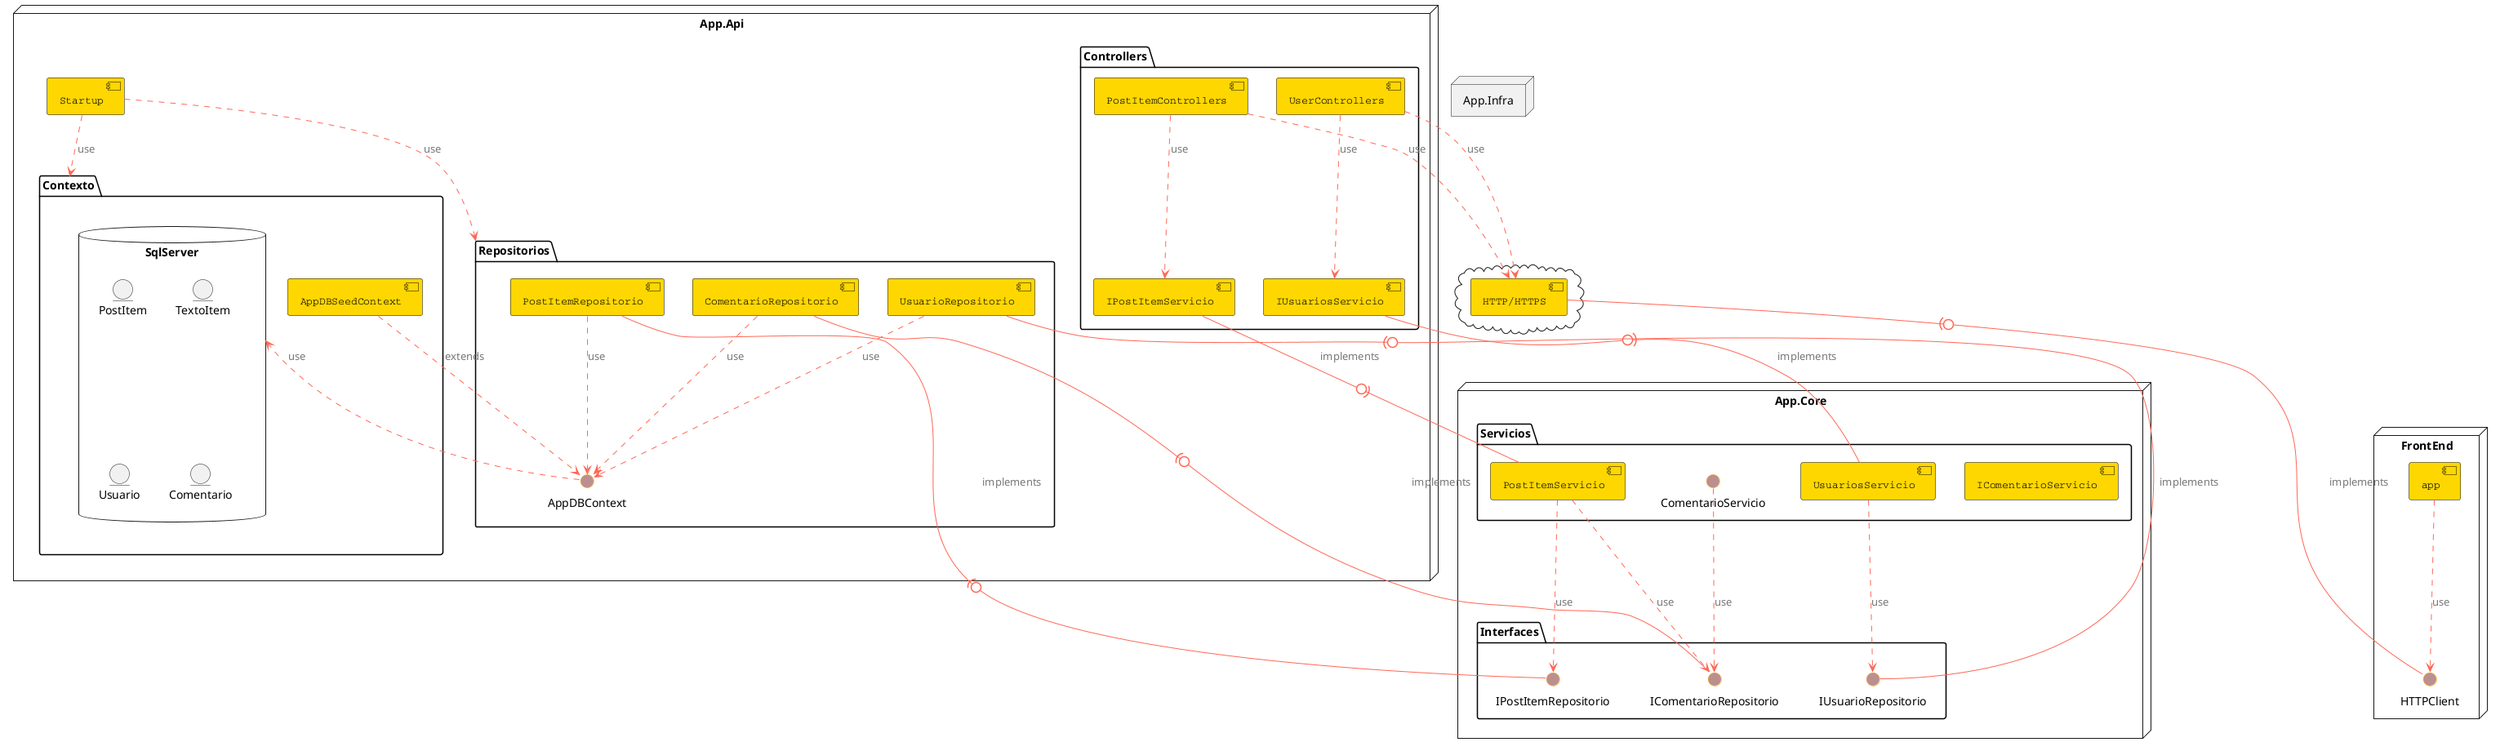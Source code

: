 @startuml

skinparam interface {
  backgroundColor RosyBrown
  borderColor orange
}

skinparam component {
  FontSize 13
  BackgroundColor<<Apache>> Red
  BorderColor<<Apache>> #FF6655
  FontName Courier
  BorderColor black
  BackgroundColor gold
  ArrowFontName Impact
  ArrowColor #FF6655
  ArrowFontColor #777777
}

node "FrontEnd" {
  ' [app] ..> () HTTPClient : use
  [app] ..> () HTTPClient : use
}

cloud {
  [HTTP/HTTPS]  --(0- HTTPClient : implements
}

node "App.Api" {
  [Controllers]
  [Startup] ..> () Contexto : use
  [Startup] ..> () Repositorios : use
  package "Controllers"{
    [PostItemControllers] ..> [HTTP/HTTPS] : use
    [PostItemControllers] ..> [IPostItemServicio] : use
    [UserControllers] ..> [HTTP/HTTPS] : use
    [UserControllers] ..> [IUsuariosServicio] : use
  }

}

node "App.Core" {
   package "Interfaces"{
    () IComentarioRepositorio
    () IPostItemRepositorio
    () IUsuarioRepositorio
  }
  package "Servicios"{
    [IComentarioServicio]
    [IPostItemServicio]
    [IUsuariosServicio]
    ' [ComentarioServicio] --(0- IComentarioServicio : implements
    [PostItemServicio] --(0- IPostItemServicio : implements
    [UsuariosServicio] --(0- IUsuariosServicio : implements

    ComentarioServicio ..> () IComentarioRepositorio : use
    PostItemServicio ..> () IPostItemRepositorio : use
    PostItemServicio ..> () IComentarioRepositorio : use
    UsuariosServicio ..> () IUsuarioRepositorio : use
  }
}


node "App.Infra" {
  package "Repositorios"{
    [ComentarioRepositorio] --(0- IComentarioRepositorio : implements
    [PostItemRepositorio] --(0- IPostItemRepositorio : implements
    [UsuarioRepositorio] --(0- IUsuarioRepositorio  : implements

    [ComentarioRepositorio] ..> () AppDBContext : use
    [PostItemRepositorio] ..> () AppDBContext : use
    [UsuarioRepositorio] ..> () AppDBContext : use

  }
  package "Contexto"{
    [AppDBSeedContext] ..> [AppDBContext] : extends
    [AppDBContext] ..> () SqlServer : use
  }
}


database "SqlServer" {
  entity PostItem
  entity TextoItem
  entity Usuario
  entity Comentario
}

@enduml